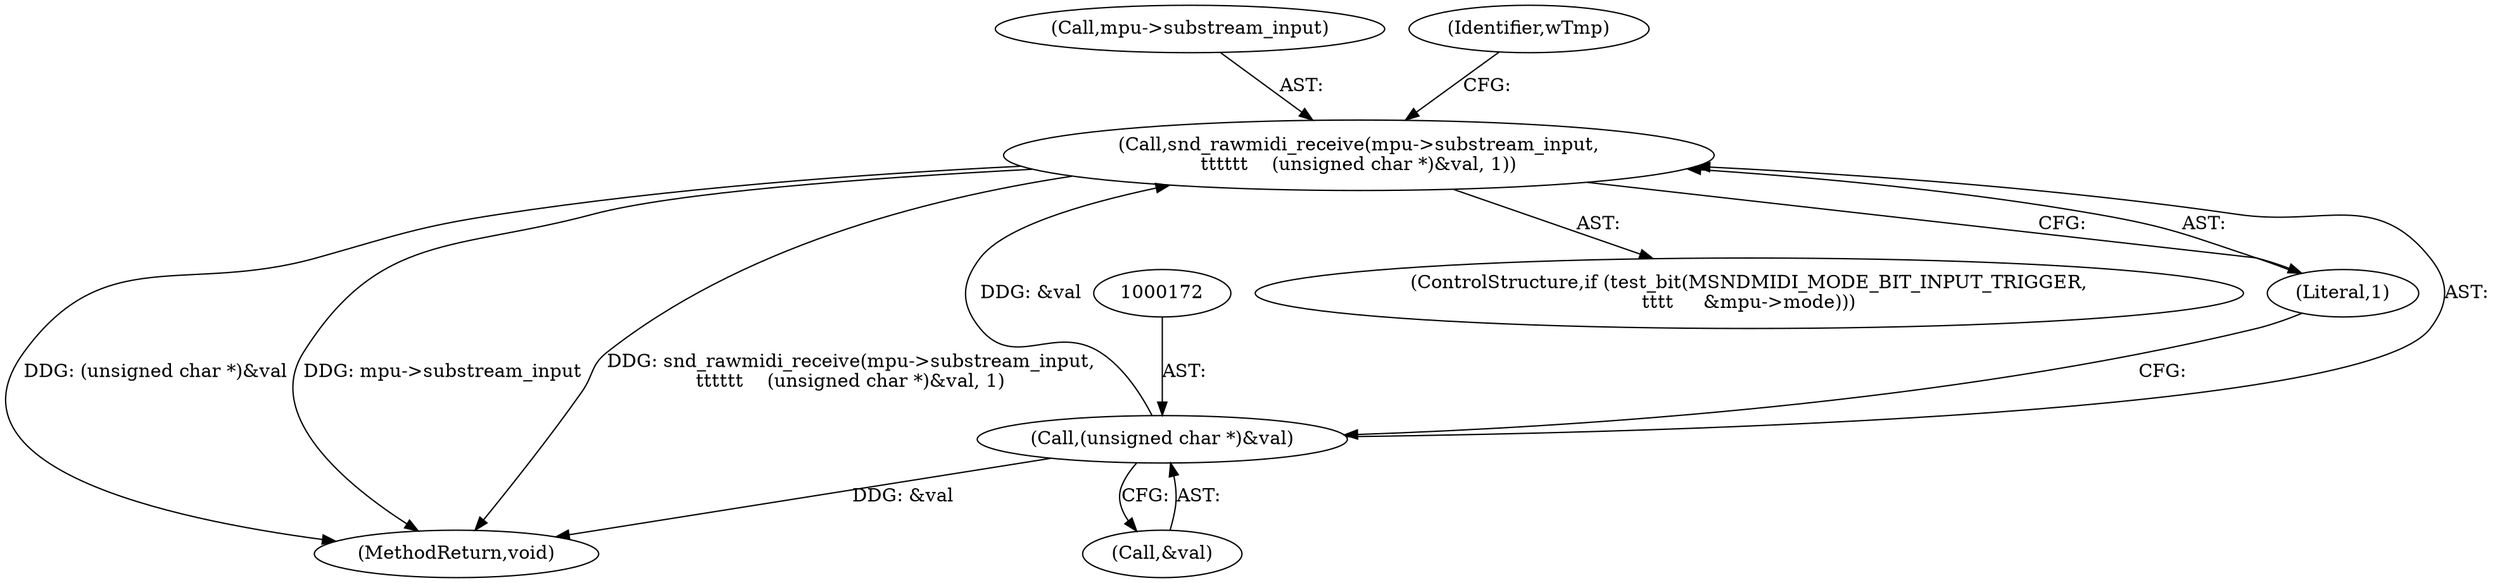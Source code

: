 digraph "0_linux_20e2b791796bd68816fa115f12be5320de2b8021@pointer" {
"1000167" [label="(Call,snd_rawmidi_receive(mpu->substream_input,\n\t\t\t\t\t\t    (unsigned char *)&val, 1))"];
"1000171" [label="(Call,(unsigned char *)&val)"];
"1000173" [label="(Call,&val)"];
"1000168" [label="(Call,mpu->substream_input)"];
"1000224" [label="(MethodReturn,void)"];
"1000177" [label="(Identifier,wTmp)"];
"1000171" [label="(Call,(unsigned char *)&val)"];
"1000175" [label="(Literal,1)"];
"1000167" [label="(Call,snd_rawmidi_receive(mpu->substream_input,\n\t\t\t\t\t\t    (unsigned char *)&val, 1))"];
"1000160" [label="(ControlStructure,if (test_bit(MSNDMIDI_MODE_BIT_INPUT_TRIGGER,\n\t\t\t\t     &mpu->mode)))"];
"1000167" -> "1000160"  [label="AST: "];
"1000167" -> "1000175"  [label="CFG: "];
"1000168" -> "1000167"  [label="AST: "];
"1000171" -> "1000167"  [label="AST: "];
"1000175" -> "1000167"  [label="AST: "];
"1000177" -> "1000167"  [label="CFG: "];
"1000167" -> "1000224"  [label="DDG: mpu->substream_input"];
"1000167" -> "1000224"  [label="DDG: snd_rawmidi_receive(mpu->substream_input,\n\t\t\t\t\t\t    (unsigned char *)&val, 1)"];
"1000167" -> "1000224"  [label="DDG: (unsigned char *)&val"];
"1000171" -> "1000167"  [label="DDG: &val"];
"1000171" -> "1000173"  [label="CFG: "];
"1000172" -> "1000171"  [label="AST: "];
"1000173" -> "1000171"  [label="AST: "];
"1000175" -> "1000171"  [label="CFG: "];
"1000171" -> "1000224"  [label="DDG: &val"];
}

